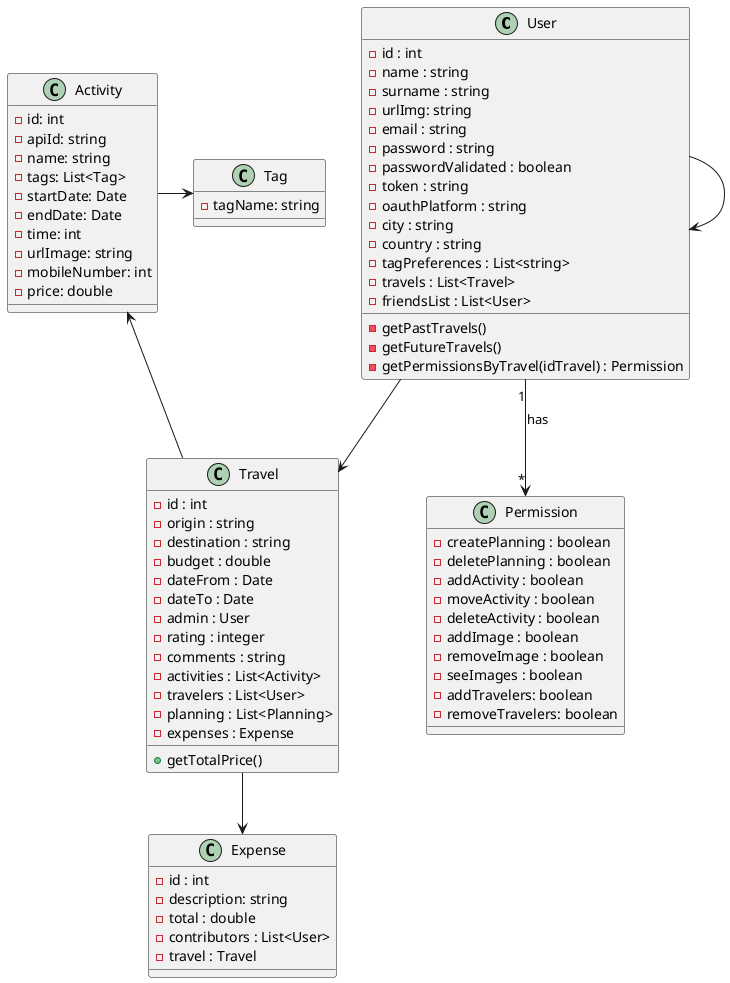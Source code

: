 @startuml Backend
'https://plantuml.com/class-diagram

User --> User
User --> Travel
User "1" --> "*" Permission : has
Travel -down-> Expense
Travel -up-> Activity
Activity -right-> Tag

class User {
- id : int
- name : string
- surname : string
- urlImg: string
- email : string
- password : string
- passwordValidated : boolean
- token : string
- oauthPlatform : string
- city : string
- country : string
- tagPreferences : List<string>
- travels : List<Travel>
- friendsList : List<User>
- getPastTravels()
- getFutureTravels()
- getPermissionsByTravel(idTravel) : Permission
}

class Permission {
- createPlanning : boolean 
- deletePlanning : boolean
- addActivity : boolean
- moveActivity : boolean
- deleteActivity : boolean
- addImage : boolean
- removeImage : boolean
- seeImages : boolean
- addTravelers: boolean
- removeTravelers: boolean
}

class Travel {
- id : int
- origin : string
- destination : string
- budget : double
- dateFrom : Date
- dateTo : Date
- admin : User
- rating : integer
- comments : string
- activities : List<Activity>
- travelers : List<User>
- planning : List<Planning>
- expenses : Expense
+ getTotalPrice()
}

' Gastos generales: no asociados a una actividad en concreto
class Expense{
- id : int
- description: string
- total : double
- contributors : List<User>
- travel : Travel
}

class Activity{
- id: int
- apiId: string
- name: string
- tags: List<Tag>
- startDate: Date
- endDate: Date
' time in minuts
- time: int
- urlImage: string
- mobileNumber: int
- price: double
}

class Tag {
- tagName: string
}


@enduml